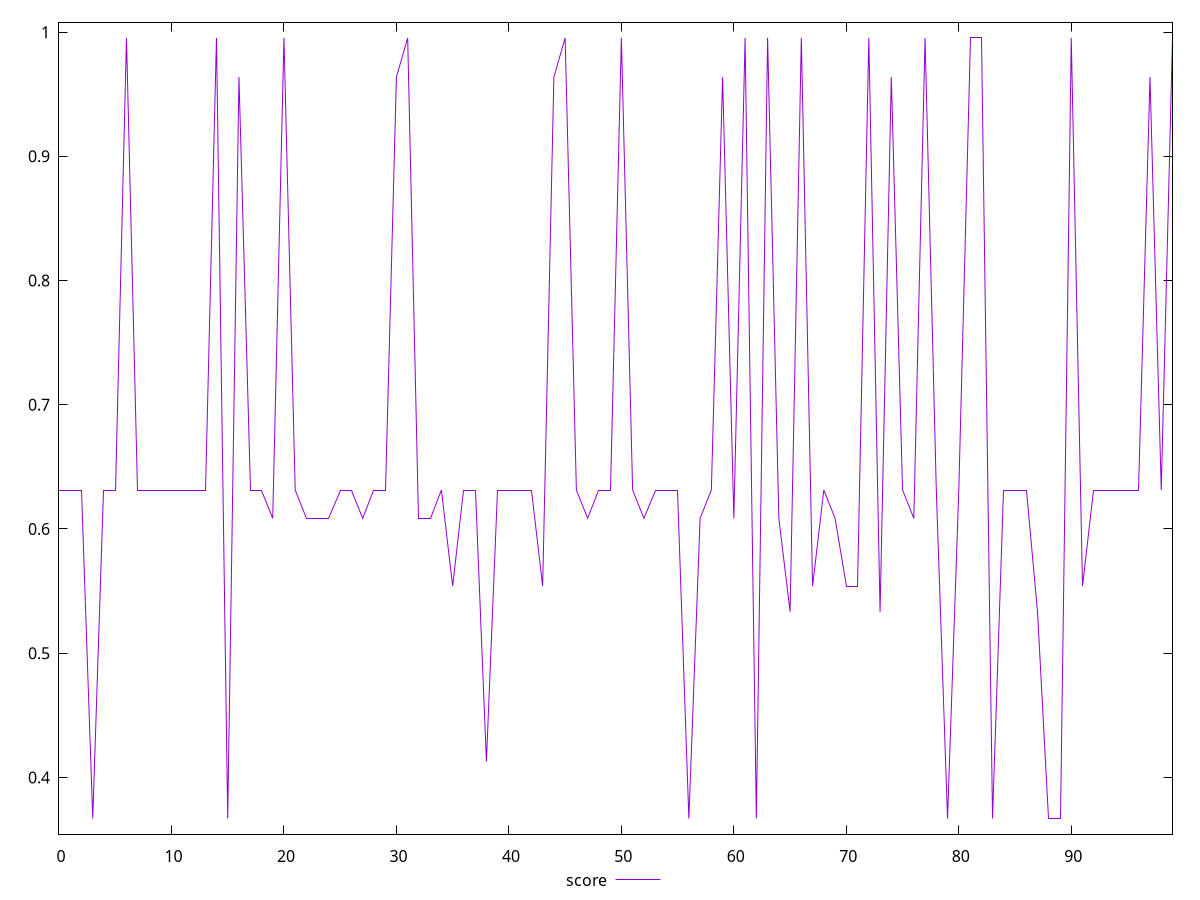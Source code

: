 reset

$score <<EOF
0 0.6313938914065288
1 0.6313938914065288
2 0.6313938914065288
3 0.36692102630185863
4 0.6313938914065288
5 0.6313938914065288
6 0.9953476174851198
7 0.6313938914065288
8 0.6313938914065288
9 0.6313938914065288
10 0.6313938914065288
11 0.6313938914065288
12 0.6313938914065288
13 0.6313938914065288
14 0.9953476174851198
15 0.36692102630185863
16 0.9638914552234408
17 0.6313938914065288
18 0.6313938914065288
19 0.6085969600017687
20 0.9953476174851198
21 0.6313938914065288
22 0.6085969600017687
23 0.6085969600017687
24 0.6085969600017687
25 0.6313938914065288
26 0.6313938914065288
27 0.6085969600017687
28 0.6313938914065288
29 0.6313938914065288
30 0.9638914552234408
31 0.9953476174851198
32 0.6085969600017687
33 0.6085969600017687
34 0.6313938914065288
35 0.5540004695589968
36 0.6313938914065288
37 0.6313938914065288
38 0.4127453832736135
39 0.6313938914065288
40 0.6313938914065288
41 0.6313938914065288
42 0.6313938914065288
43 0.5540004695589968
44 0.9638914552234408
45 0.9953476174851198
46 0.6313938914065288
47 0.6085969600017687
48 0.6313938914065288
49 0.6313938914065288
50 0.9953476174851198
51 0.6313938914065288
52 0.6085969600017687
53 0.6313938914065288
54 0.6313938914065288
55 0.6313938914065288
56 0.36692102630185863
57 0.6085969600017687
58 0.6313938914065288
59 0.9638914552234408
60 0.6085969600017687
61 0.9953476174851198
62 0.36692102630185863
63 0.9953476174851198
64 0.6085969600017687
65 0.5333589402932184
66 0.9953476174851198
67 0.5540004695589968
68 0.6313938914065288
69 0.6085969600017687
70 0.5540004695589968
71 0.5540004695589968
72 0.9953476174851198
73 0.5333589402932184
74 0.9638914552234408
75 0.6313938914065288
76 0.6085969600017687
77 0.9953476174851198
78 0.6313938914065288
79 0.36692102630185863
80 0.6313938914065288
81 0.9953476174851198
82 0.9953476174851198
83 0.36692102630185863
84 0.6313938914065288
85 0.6313938914065288
86 0.6313938914065288
87 0.5333589402932184
88 0.36692102630185863
89 0.36692102630185863
90 0.9953476174851198
91 0.5540004695589968
92 0.6313938914065288
93 0.6313938914065288
94 0.6313938914065288
95 0.6313938914065288
96 0.6313938914065288
97 0.9638914552234408
98 0.6313938914065288
99 0.9953476174851198
EOF

set key outside below
set xrange [0:99]
set yrange [0.3543524944781934:1.007916149308785]
set trange [0.3543524944781934:1.007916149308785]
set terminal svg size 640, 500 enhanced background rgb 'white'
set output "reprap/cumulative-layout-shift/samples/pages+cached+noexternal+nofonts+nosvg+noimg/score/values.svg"

plot $score title "score" with line

reset
